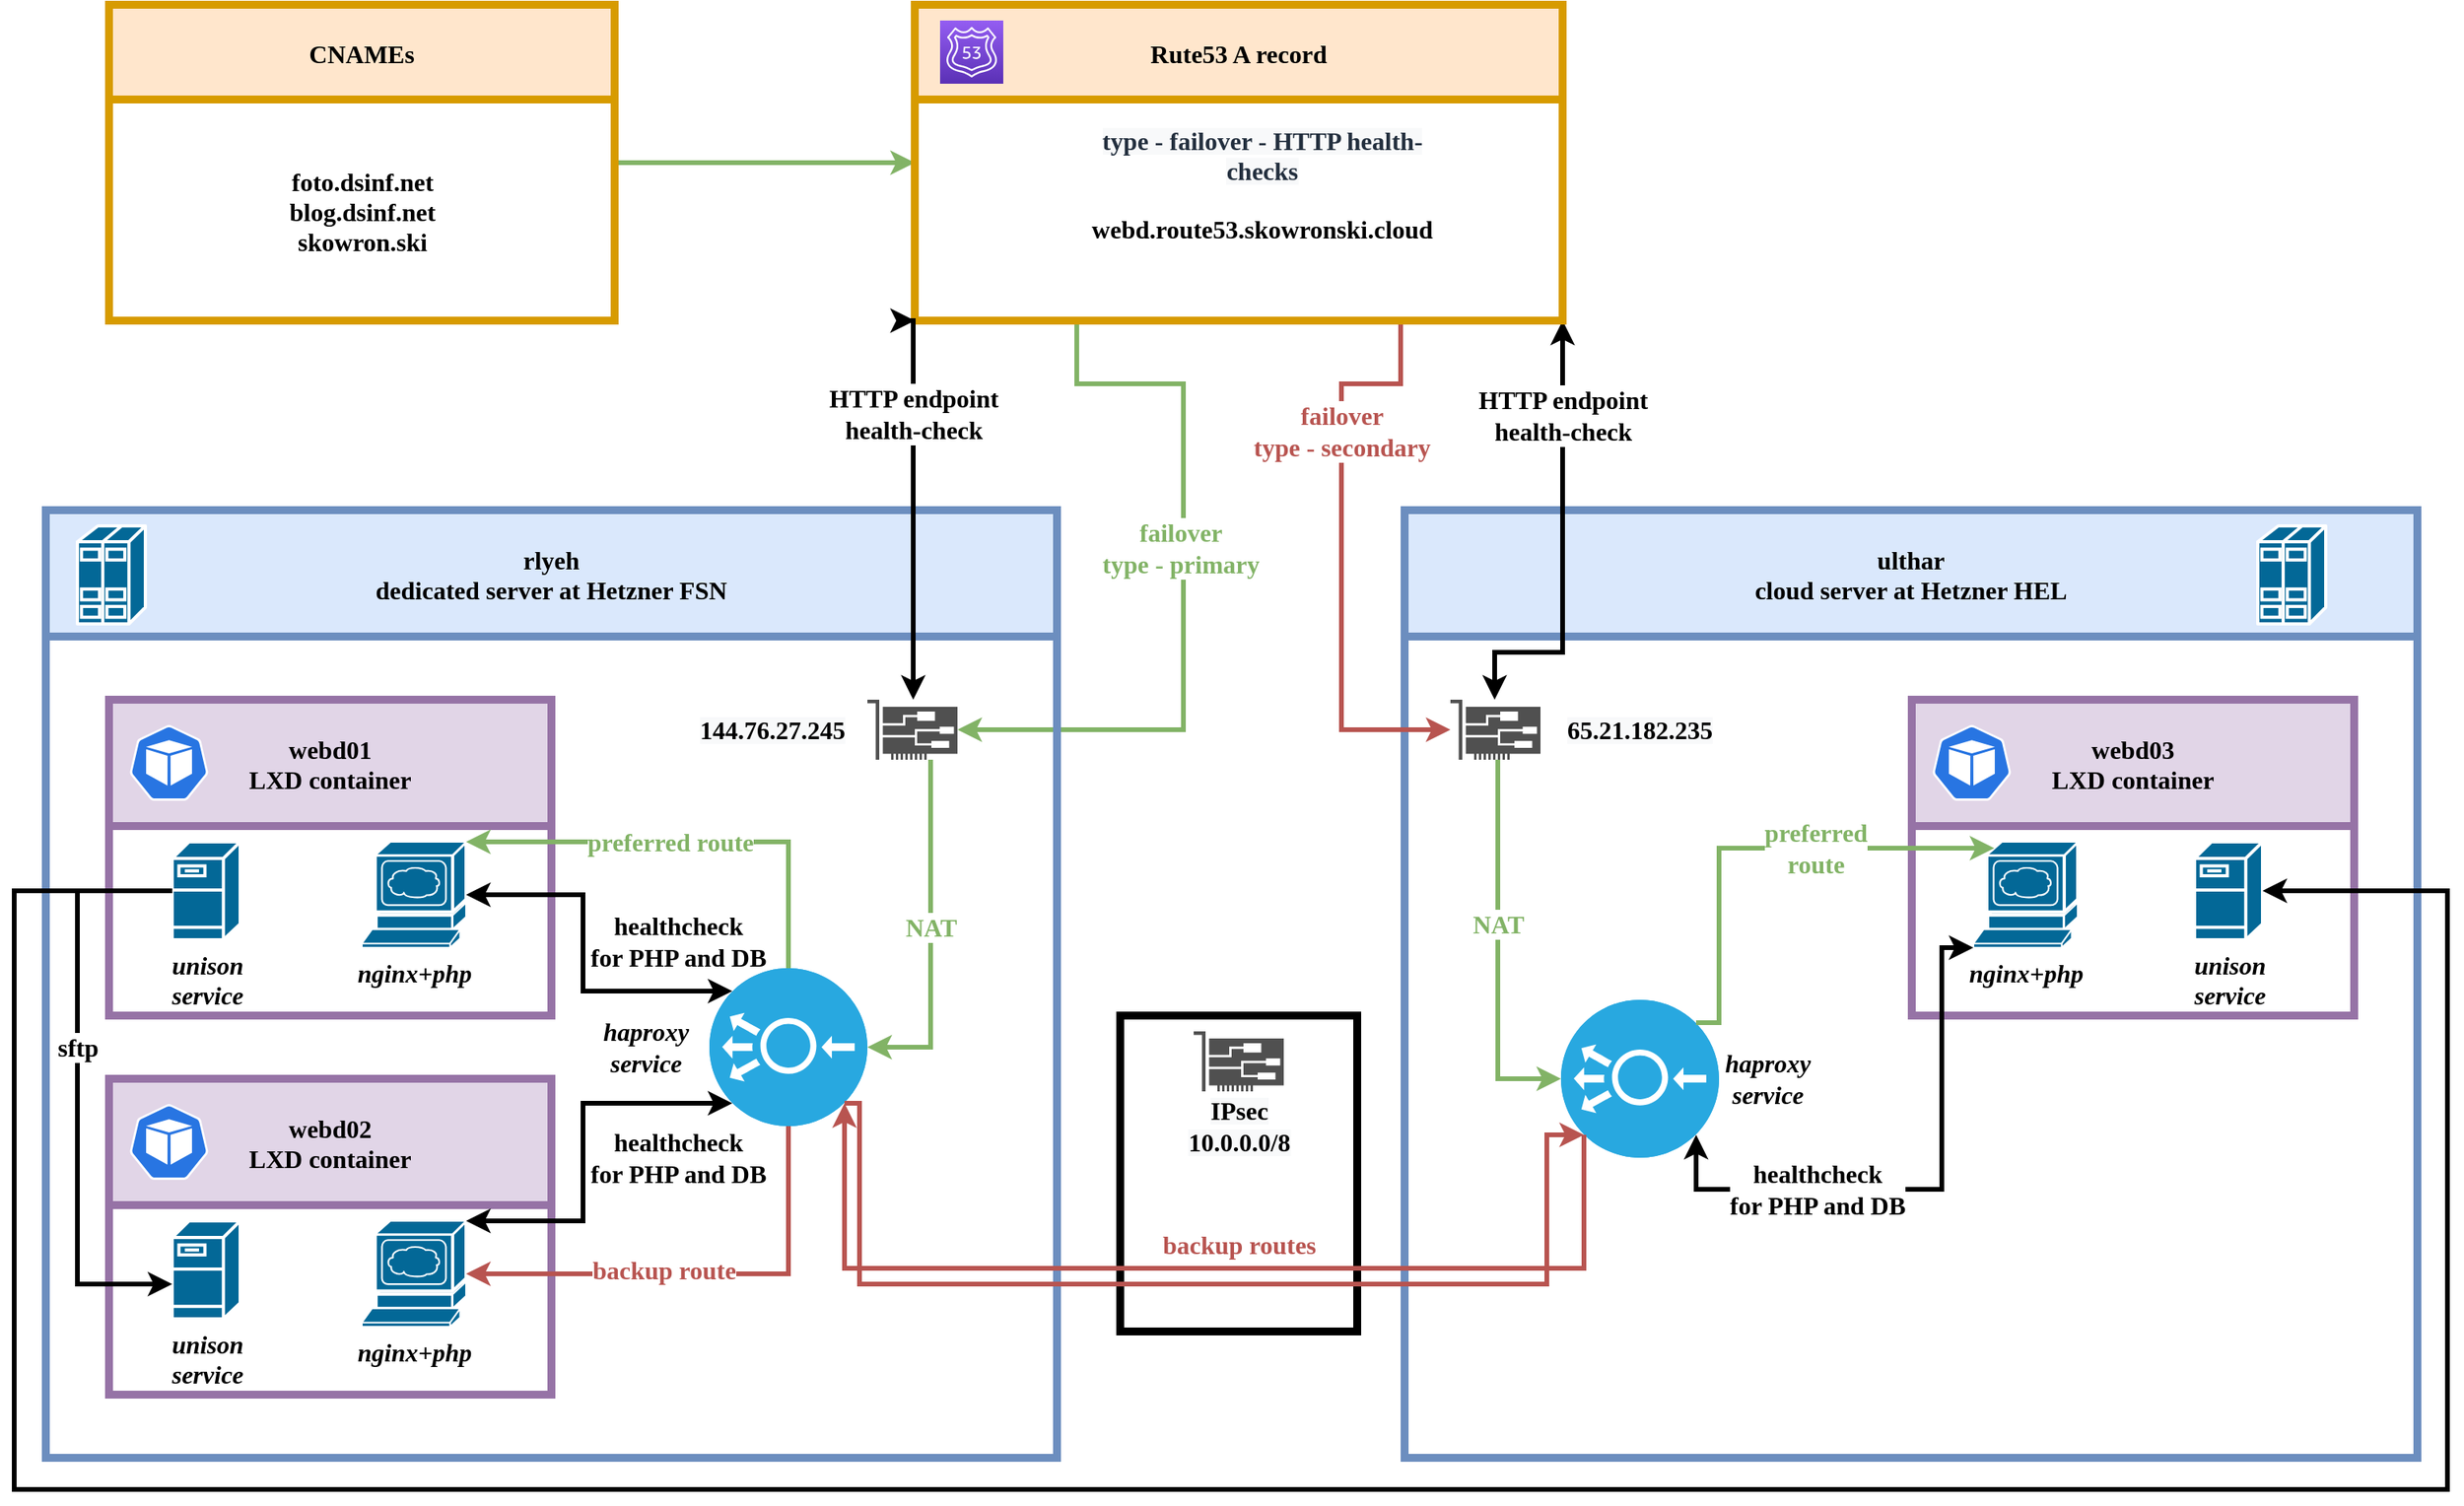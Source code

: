 <mxfile compressed="false" version="15.4.0" type="device">
  <diagram id="H2GnuD84dtIOk1wceh6G" name="Page-1">
    <mxGraphModel dx="1678" dy="1002" grid="1" gridSize="10" guides="1" tooltips="1" connect="1" arrows="1" fold="1" page="1" pageScale="1" pageWidth="827" pageHeight="1169" math="0" shadow="0">
      <root>
        <mxCell id="0" />
        <mxCell id="1" parent="0" />
        <mxCell id="l3x3Y-bJXq9WyvKC18MW-64" value="ulthar&#xa;cloud server at Hetzner HEL" style="swimlane;fillColor=#dae8fc;strokeColor=#6c8ebf;strokeWidth=5;startSize=80;fontFamily=Ubuntu;fontSize=16;fontStyle=1" parent="1" vertex="1">
          <mxGeometry x="920" y="360" width="641" height="600" as="geometry">
            <mxRectangle x="200" y="250" width="260" height="23" as="alternateBounds" />
          </mxGeometry>
        </mxCell>
        <mxCell id="l3x3Y-bJXq9WyvKC18MW-65" value="" style="shape=mxgraph.cisco.servers.standard_host;html=1;pointerEvents=1;dashed=0;fillColor=#036897;strokeColor=#ffffff;strokeWidth=2;verticalLabelPosition=bottom;verticalAlign=top;align=center;outlineConnect=0;fontSize=16;fontStyle=1" parent="l3x3Y-bJXq9WyvKC18MW-64" vertex="1">
          <mxGeometry x="540" y="10" width="43" height="62" as="geometry" />
        </mxCell>
        <mxCell id="l3x3Y-bJXq9WyvKC18MW-66" value="webd03&#xa;LXD container" style="swimlane;fillColor=#e1d5e7;strokeColor=#9673a6;strokeWidth=5;startSize=80;fontFamily=Ubuntu;fontSize=16;fontStyle=1" parent="l3x3Y-bJXq9WyvKC18MW-64" vertex="1">
          <mxGeometry x="321" y="120" width="280" height="200" as="geometry">
            <mxRectangle x="200" y="250" width="260" height="23" as="alternateBounds" />
          </mxGeometry>
        </mxCell>
        <mxCell id="l3x3Y-bJXq9WyvKC18MW-68" value="" style="html=1;dashed=0;whitespace=wrap;fillColor=#2875E2;strokeColor=#ffffff;points=[[0.005,0.63,0],[0.1,0.2,0],[0.9,0.2,0],[0.5,0,0],[0.995,0.63,0],[0.72,0.99,0],[0.5,1,0],[0.28,0.99,0]];shape=mxgraph.kubernetes.icon;prIcon=pod;fontFamily=Ubuntu;fontSize=16;fontStyle=1" parent="l3x3Y-bJXq9WyvKC18MW-66" vertex="1">
          <mxGeometry x="13" y="16" width="50" height="48" as="geometry" />
        </mxCell>
        <mxCell id="l3x3Y-bJXq9WyvKC18MW-69" value="unison&lt;br style=&quot;font-size: 16px;&quot;&gt;service" style="shape=mxgraph.cisco.servers.fileserver;html=1;pointerEvents=1;dashed=0;fillColor=#036897;strokeColor=#ffffff;strokeWidth=2;verticalLabelPosition=bottom;verticalAlign=top;align=center;outlineConnect=0;fontFamily=Ubuntu;fontStyle=3;fontSize=16;" parent="l3x3Y-bJXq9WyvKC18MW-66" vertex="1">
          <mxGeometry x="179" y="90" width="43" height="62" as="geometry" />
        </mxCell>
        <mxCell id="l3x3Y-bJXq9WyvKC18MW-67" value="nginx+php" style="shape=mxgraph.cisco.servers.www_server;html=1;pointerEvents=1;dashed=0;fillColor=#036897;strokeColor=#ffffff;strokeWidth=2;verticalLabelPosition=bottom;verticalAlign=top;align=center;outlineConnect=0;fontFamily=Ubuntu;fontStyle=3;fontSize=16;" parent="l3x3Y-bJXq9WyvKC18MW-66" vertex="1">
          <mxGeometry x="39" y="90" width="66" height="67" as="geometry" />
        </mxCell>
        <mxCell id="l3x3Y-bJXq9WyvKC18MW-107" value="&lt;p class=&quot;p1&quot; style=&quot;margin: 0px; font-stretch: normal; line-height: normal; font-size: 16px;&quot;&gt;&lt;br style=&quot;font-size: 16px;&quot;&gt;&lt;/p&gt;" style="pointerEvents=1;shadow=0;dashed=0;html=1;strokeColor=none;fillColor=#505050;labelPosition=center;verticalLabelPosition=bottom;verticalAlign=top;outlineConnect=0;align=center;shape=mxgraph.office.devices.nic;fontFamily=Ubuntu;fontStyle=1;fontSize=16;" parent="l3x3Y-bJXq9WyvKC18MW-64" vertex="1">
          <mxGeometry x="29" y="120" width="57" height="38" as="geometry" />
        </mxCell>
        <mxCell id="l3x3Y-bJXq9WyvKC18MW-131" value="&lt;meta charset=&quot;utf-8&quot; style=&quot;font-size: 16px;&quot;&gt;&lt;span style=&quot;color: rgb(0, 0, 0); font-family: &amp;quot;ubuntu mono&amp;quot;; font-size: 16px; font-style: normal; letter-spacing: normal; text-align: center; text-indent: 0px; text-transform: none; word-spacing: 0px; background-color: rgb(248, 249, 250); display: inline; float: none;&quot;&gt;65.21.182.235&lt;/span&gt;" style="text;html=1;strokeColor=none;fillColor=none;align=center;verticalAlign=middle;whiteSpace=wrap;rounded=0;fontFamily=Ubuntu;fontSize=16;fontStyle=1" parent="l3x3Y-bJXq9WyvKC18MW-64" vertex="1">
          <mxGeometry x="129" y="129" width="40" height="20" as="geometry" />
        </mxCell>
        <mxCell id="l3x3Y-bJXq9WyvKC18MW-79" style="edgeStyle=orthogonalEdgeStyle;rounded=0;orthogonalLoop=1;jettySize=auto;html=1;fontFamily=Ubuntu;strokeWidth=3;fillColor=#d5e8d4;strokeColor=#82b366;fontSize=16;fontStyle=1;entryX=1;entryY=0.5;entryDx=0;entryDy=0;entryPerimeter=0;" parent="l3x3Y-bJXq9WyvKC18MW-64" source="l3x3Y-bJXq9WyvKC18MW-107" target="M1DNtHqA3JjA26vqNkdp-1" edge="1">
          <mxGeometry relative="1" as="geometry">
            <Array as="points">
              <mxPoint x="59" y="360" />
            </Array>
            <mxPoint x="99" y="250" as="targetPoint" />
          </mxGeometry>
        </mxCell>
        <mxCell id="l3x3Y-bJXq9WyvKC18MW-80" value="NAT" style="edgeLabel;html=1;align=center;verticalAlign=middle;resizable=0;points=[];fontFamily=Ubuntu;fontSize=16;fontStyle=1;fontColor=#82B366;" parent="l3x3Y-bJXq9WyvKC18MW-79" vertex="1" connectable="0">
          <mxGeometry x="0.071" y="-2" relative="1" as="geometry">
            <mxPoint x="2" y="-26" as="offset" />
          </mxGeometry>
        </mxCell>
        <mxCell id="M1DNtHqA3JjA26vqNkdp-1" value="" style="fillColor=#28A8E0;verticalLabelPosition=bottom;html=1;strokeColor=#ffffff;verticalAlign=top;align=center;points=[[0.145,0.145,0],[0.5,0,0],[0.855,0.145,0],[1,0.5,0],[0.855,0.855,0],[0.5,1,0],[0.145,0.855,0],[0,0.5,0]];pointerEvents=1;shape=mxgraph.cisco_safe.compositeIcon;bgIcon=ellipse;resIcon=mxgraph.cisco_safe.capability.load_balancer;fontFamily=Ubuntu;rotation=-180;fontSize=16;fontStyle=1" vertex="1" parent="l3x3Y-bJXq9WyvKC18MW-64">
          <mxGeometry x="99" y="310" width="100" height="100" as="geometry" />
        </mxCell>
        <mxCell id="M1DNtHqA3JjA26vqNkdp-3" value="&lt;font color=&quot;#82b366&quot;&gt;preferred&lt;br&gt;route&lt;/font&gt;" style="edgeStyle=orthogonalEdgeStyle;rounded=0;orthogonalLoop=1;jettySize=auto;html=1;exitX=0.145;exitY=0.855;exitDx=0;exitDy=0;exitPerimeter=0;entryX=0.2;entryY=0.06;entryDx=0;entryDy=0;fontFamily=Ubuntu;strokeWidth=3;fillColor=#d5e8d4;strokeColor=#82b366;entryPerimeter=0;fontSize=16;fontStyle=1" edge="1" parent="l3x3Y-bJXq9WyvKC18MW-64" source="M1DNtHqA3JjA26vqNkdp-1" target="l3x3Y-bJXq9WyvKC18MW-67">
          <mxGeometry x="0.243" relative="1" as="geometry">
            <Array as="points">
              <mxPoint x="199" y="325" />
              <mxPoint x="199" y="214" />
            </Array>
            <mxPoint as="offset" />
            <mxPoint x="193" y="520" as="sourcePoint" />
            <mxPoint x="-11" y="440" as="targetPoint" />
          </mxGeometry>
        </mxCell>
        <mxCell id="M1DNtHqA3JjA26vqNkdp-2" value="haproxy&lt;br style=&quot;font-size: 16px;&quot;&gt;service" style="text;html=1;strokeColor=none;fillColor=none;align=center;verticalAlign=middle;whiteSpace=wrap;rounded=0;fontFamily=Ubuntu;fontStyle=3;fontSize=16;" vertex="1" parent="l3x3Y-bJXq9WyvKC18MW-64">
          <mxGeometry x="210" y="350" width="40" height="20" as="geometry" />
        </mxCell>
        <mxCell id="M1DNtHqA3JjA26vqNkdp-5" style="edgeStyle=orthogonalEdgeStyle;rounded=0;orthogonalLoop=1;jettySize=auto;html=1;entryX=0.145;entryY=0.145;entryDx=0;entryDy=0;fontFamily=Ubuntu;strokeWidth=3;startArrow=classic;startFill=1;entryPerimeter=0;fontSize=16;fontStyle=1;exitX=0;exitY=1;exitDx=0;exitDy=0;exitPerimeter=0;" edge="1" parent="l3x3Y-bJXq9WyvKC18MW-64" source="l3x3Y-bJXq9WyvKC18MW-67" target="M1DNtHqA3JjA26vqNkdp-1">
          <mxGeometry relative="1" as="geometry">
            <Array as="points">
              <mxPoint x="340" y="277" />
              <mxPoint x="340" y="430" />
              <mxPoint x="185" y="430" />
            </Array>
            <mxPoint x="187.5" y="441.0" as="sourcePoint" />
            <mxPoint x="19" y="380" as="targetPoint" />
          </mxGeometry>
        </mxCell>
        <mxCell id="M1DNtHqA3JjA26vqNkdp-6" value="healthcheck&lt;br&gt;for PHP and DB" style="edgeLabel;html=1;align=center;verticalAlign=middle;resizable=0;points=[];fontFamily=Ubuntu;fontSize=16;fontStyle=1" vertex="1" connectable="0" parent="M1DNtHqA3JjA26vqNkdp-5">
          <mxGeometry x="0.216" relative="1" as="geometry">
            <mxPoint x="-32" as="offset" />
          </mxGeometry>
        </mxCell>
        <mxCell id="l3x3Y-bJXq9WyvKC18MW-125" style="edgeStyle=orthogonalEdgeStyle;rounded=0;orthogonalLoop=1;jettySize=auto;html=1;exitX=1;exitY=0.5;exitDx=0;exitDy=0;fontFamily=Ubuntu;fontSize=16;startArrow=none;startFill=0;endArrow=classic;endFill=1;strokeWidth=3;fillColor=#d5e8d4;strokeColor=#82b366;entryX=0;entryY=0.5;entryDx=0;entryDy=0;fontStyle=1" parent="1" source="l3x3Y-bJXq9WyvKC18MW-126" target="l3x3Y-bJXq9WyvKC18MW-127" edge="1">
          <mxGeometry relative="1" as="geometry">
            <mxPoint x="1129" y="481" as="targetPoint" />
          </mxGeometry>
        </mxCell>
        <mxCell id="l3x3Y-bJXq9WyvKC18MW-126" value="CNAMEs" style="swimlane;fontFamily=Ubuntu;fontSize=16;strokeWidth=5;startSize=60;fillColor=#ffe6cc;strokeColor=#d79b00;fontStyle=1" parent="1" vertex="1">
          <mxGeometry x="100" y="40" width="320" height="200" as="geometry" />
        </mxCell>
        <mxCell id="l3x3Y-bJXq9WyvKC18MW-119" value="" style="shape=image;verticalLabelPosition=bottom;labelBackgroundColor=#ffffff;verticalAlign=top;aspect=fixed;imageAspect=0;image=https://www.underconsideration.com/brandnew/archives/cloudflare_logo.png;fontSize=16;fontStyle=1" parent="l3x3Y-bJXq9WyvKC18MW-126" vertex="1">
          <mxGeometry x="10" y="15" width="87.15" height="30" as="geometry" />
        </mxCell>
        <mxCell id="l3x3Y-bJXq9WyvKC18MW-124" value="&lt;p class=&quot;p1&quot; style=&quot;font-size: 16px;&quot;&gt;&lt;span class=&quot;s1&quot; style=&quot;font-size: 16px;&quot;&gt;foto.dsinf.net&lt;br style=&quot;font-size: 16px;&quot;&gt;blog.dsinf.net&lt;br style=&quot;font-size: 16px;&quot;&gt;&lt;/span&gt;&lt;span style=&quot;font-size: 16px;&quot;&gt;skowron.ski&lt;/span&gt;&lt;/p&gt;" style="text;whiteSpace=wrap;html=1;fontFamily=Ubuntu Mono;fontStyle=1;fontSize=16;align=center;" parent="l3x3Y-bJXq9WyvKC18MW-126" vertex="1">
          <mxGeometry x="96.5" y="80" width="127" height="100" as="geometry" />
        </mxCell>
        <mxCell id="l3x3Y-bJXq9WyvKC18MW-145" style="edgeStyle=orthogonalEdgeStyle;rounded=0;orthogonalLoop=1;jettySize=auto;html=1;fontFamily=Ubuntu;fontSize=16;startArrow=none;startFill=0;endArrow=classic;endFill=1;strokeWidth=3;fillColor=#d5e8d4;strokeColor=#82b366;exitX=0.25;exitY=1;exitDx=0;exitDy=0;fontStyle=1" parent="1" source="l3x3Y-bJXq9WyvKC18MW-127" target="l3x3Y-bJXq9WyvKC18MW-104" edge="1">
          <mxGeometry relative="1" as="geometry">
            <mxPoint x="780" y="240" as="sourcePoint" />
            <Array as="points">
              <mxPoint x="713" y="280" />
              <mxPoint x="780" y="280" />
              <mxPoint x="780" y="499" />
            </Array>
          </mxGeometry>
        </mxCell>
        <mxCell id="l3x3Y-bJXq9WyvKC18MW-148" value="failover&lt;br style=&quot;font-size: 16px;&quot;&gt;type - primary" style="edgeLabel;html=1;align=center;verticalAlign=middle;resizable=0;points=[];fontSize=16;fontFamily=Ubuntu;fontStyle=1;fontColor=#82B366;" parent="l3x3Y-bJXq9WyvKC18MW-145" vertex="1" connectable="0">
          <mxGeometry x="-0.098" y="-2" relative="1" as="geometry">
            <mxPoint as="offset" />
          </mxGeometry>
        </mxCell>
        <mxCell id="l3x3Y-bJXq9WyvKC18MW-146" style="edgeStyle=orthogonalEdgeStyle;rounded=0;orthogonalLoop=1;jettySize=auto;html=1;fontFamily=Ubuntu;fontSize=16;startArrow=none;startFill=0;endArrow=classic;endFill=1;strokeWidth=3;fillColor=#f8cecc;strokeColor=#b85450;exitX=0.75;exitY=1;exitDx=0;exitDy=0;fontStyle=1" parent="1" source="l3x3Y-bJXq9WyvKC18MW-127" target="l3x3Y-bJXq9WyvKC18MW-107" edge="1">
          <mxGeometry relative="1" as="geometry">
            <mxPoint x="880" y="240" as="sourcePoint" />
            <Array as="points">
              <mxPoint x="917" y="280" />
              <mxPoint x="880" y="280" />
              <mxPoint x="880" y="499" />
            </Array>
          </mxGeometry>
        </mxCell>
        <mxCell id="l3x3Y-bJXq9WyvKC18MW-149" value="failover&lt;br style=&quot;font-size: 16px;&quot;&gt;type - secondary" style="edgeLabel;html=1;align=center;verticalAlign=middle;resizable=0;points=[];fontSize=16;fontFamily=Ubuntu;fontColor=#B85450;fontStyle=1" parent="l3x3Y-bJXq9WyvKC18MW-146" vertex="1" connectable="0">
          <mxGeometry x="-0.188" y="-3" relative="1" as="geometry">
            <mxPoint x="3" y="-41" as="offset" />
          </mxGeometry>
        </mxCell>
        <mxCell id="l3x3Y-bJXq9WyvKC18MW-147" style="edgeStyle=orthogonalEdgeStyle;rounded=0;orthogonalLoop=1;jettySize=auto;html=1;exitX=1;exitY=1;exitDx=0;exitDy=0;fontFamily=Ubuntu;fontSize=16;startArrow=classic;startFill=1;endArrow=classic;endFill=1;strokeWidth=3;fontStyle=1" parent="1" source="l3x3Y-bJXq9WyvKC18MW-127" target="l3x3Y-bJXq9WyvKC18MW-107" edge="1">
          <mxGeometry relative="1" as="geometry">
            <Array as="points">
              <mxPoint x="1020" y="450" />
              <mxPoint x="977" y="450" />
            </Array>
          </mxGeometry>
        </mxCell>
        <mxCell id="l3x3Y-bJXq9WyvKC18MW-127" value="Rute53 A record" style="swimlane;fontFamily=Ubuntu;fontSize=16;strokeWidth=5;startSize=60;fillColor=#ffe6cc;strokeColor=#d79b00;fontStyle=1" parent="1" vertex="1">
          <mxGeometry x="610" y="40" width="410" height="200" as="geometry" />
        </mxCell>
        <mxCell id="l3x3Y-bJXq9WyvKC18MW-130" value="" style="points=[[0,0,0],[0.25,0,0],[0.5,0,0],[0.75,0,0],[1,0,0],[0,1,0],[0.25,1,0],[0.5,1,0],[0.75,1,0],[1,1,0],[0,0.25,0],[0,0.5,0],[0,0.75,0],[1,0.25,0],[1,0.5,0],[1,0.75,0]];outlineConnect=0;fontColor=#232F3E;gradientColor=#945DF2;gradientDirection=north;fillColor=#5A30B5;strokeColor=#ffffff;dashed=0;verticalLabelPosition=bottom;verticalAlign=top;align=center;html=1;fontSize=16;fontStyle=1;aspect=fixed;shape=mxgraph.aws4.resourceIcon;resIcon=mxgraph.aws4.route_53;fontFamily=Ubuntu;" parent="l3x3Y-bJXq9WyvKC18MW-127" vertex="1">
          <mxGeometry x="16" y="10" width="40" height="40" as="geometry" />
        </mxCell>
        <mxCell id="l3x3Y-bJXq9WyvKC18MW-122" value="&lt;span style=&quot;color: rgb(35, 47, 62); font-family: ubuntu; font-size: 16px; font-style: normal; letter-spacing: normal; text-indent: 0px; text-transform: none; word-spacing: 0px; background-color: rgb(248, 249, 250); display: inline; float: none;&quot;&gt;type - failover - HTTP health-checks&lt;/span&gt;" style="text;whiteSpace=wrap;html=1;fontSize=16;fontFamily=Ubuntu;align=center;fontStyle=1" parent="l3x3Y-bJXq9WyvKC18MW-127" vertex="1">
          <mxGeometry x="114" y="70" width="212" height="60" as="geometry" />
        </mxCell>
        <mxCell id="l3x3Y-bJXq9WyvKC18MW-121" value="&lt;p class=&quot;p1&quot; style=&quot;font-size: 16px;&quot;&gt;&lt;span class=&quot;s1&quot; style=&quot;font-size: 16px;&quot;&gt;webd.route53.skowronski.cloud&lt;/span&gt;&lt;/p&gt;" style="text;whiteSpace=wrap;html=1;fontFamily=Ubuntu Mono;fontStyle=1;fontSize=16;align=center;" parent="l3x3Y-bJXq9WyvKC18MW-127" vertex="1">
          <mxGeometry x="100" y="110" width="240" height="50" as="geometry" />
        </mxCell>
        <mxCell id="l3x3Y-bJXq9WyvKC18MW-6" value="rlyeh&#xa;dedicated server at Hetzner FSN" style="swimlane;fillColor=#dae8fc;strokeColor=#6c8ebf;strokeWidth=5;startSize=80;fontFamily=Ubuntu;fontSize=16;fontStyle=1" parent="1" vertex="1">
          <mxGeometry x="60" y="360" width="640" height="600" as="geometry">
            <mxRectangle x="200" y="250" width="260" height="23" as="alternateBounds" />
          </mxGeometry>
        </mxCell>
        <mxCell id="l3x3Y-bJXq9WyvKC18MW-5" value="" style="shape=mxgraph.cisco.servers.standard_host;html=1;pointerEvents=1;dashed=0;fillColor=#036897;strokeColor=#ffffff;strokeWidth=2;verticalLabelPosition=bottom;verticalAlign=top;align=center;outlineConnect=0;fontSize=16;fontStyle=1" parent="l3x3Y-bJXq9WyvKC18MW-6" vertex="1">
          <mxGeometry x="20" y="10" width="43" height="62" as="geometry" />
        </mxCell>
        <mxCell id="l3x3Y-bJXq9WyvKC18MW-11" value="webd01&#xa;LXD container" style="swimlane;fillColor=#e1d5e7;strokeColor=#9673a6;strokeWidth=5;startSize=80;fontFamily=Ubuntu;fontSize=16;fontStyle=1" parent="l3x3Y-bJXq9WyvKC18MW-6" vertex="1">
          <mxGeometry x="40" y="120" width="280" height="200" as="geometry">
            <mxRectangle x="200" y="250" width="260" height="23" as="alternateBounds" />
          </mxGeometry>
        </mxCell>
        <mxCell id="l3x3Y-bJXq9WyvKC18MW-13" value="nginx+php" style="shape=mxgraph.cisco.servers.www_server;html=1;pointerEvents=1;dashed=0;fillColor=#036897;strokeColor=#ffffff;strokeWidth=2;verticalLabelPosition=bottom;verticalAlign=top;align=center;outlineConnect=0;fontFamily=Ubuntu;fontStyle=3;fontSize=16;" parent="l3x3Y-bJXq9WyvKC18MW-11" vertex="1">
          <mxGeometry x="160" y="90" width="66" height="67" as="geometry" />
        </mxCell>
        <mxCell id="l3x3Y-bJXq9WyvKC18MW-9" value="" style="html=1;dashed=0;whitespace=wrap;fillColor=#2875E2;strokeColor=#ffffff;points=[[0.005,0.63,0],[0.1,0.2,0],[0.9,0.2,0],[0.5,0,0],[0.995,0.63,0],[0.72,0.99,0],[0.5,1,0],[0.28,0.99,0]];shape=mxgraph.kubernetes.icon;prIcon=pod;fontFamily=Ubuntu;fontSize=16;fontStyle=1" parent="l3x3Y-bJXq9WyvKC18MW-11" vertex="1">
          <mxGeometry x="13" y="16" width="50" height="48" as="geometry" />
        </mxCell>
        <mxCell id="l3x3Y-bJXq9WyvKC18MW-38" value="unison&lt;br style=&quot;font-size: 16px;&quot;&gt;service" style="shape=mxgraph.cisco.servers.fileserver;html=1;pointerEvents=1;dashed=0;fillColor=#036897;strokeColor=#ffffff;strokeWidth=2;verticalLabelPosition=bottom;verticalAlign=top;align=center;outlineConnect=0;fontFamily=Ubuntu;fontStyle=3;fontSize=16;" parent="l3x3Y-bJXq9WyvKC18MW-11" vertex="1">
          <mxGeometry x="40" y="90" width="43" height="62" as="geometry" />
        </mxCell>
        <mxCell id="l3x3Y-bJXq9WyvKC18MW-23" value="webd02 &#xa;LXD container" style="swimlane;fillColor=#e1d5e7;strokeColor=#9673a6;strokeWidth=5;startSize=80;fontFamily=Ubuntu;fontSize=16;fontStyle=1" parent="l3x3Y-bJXq9WyvKC18MW-6" vertex="1">
          <mxGeometry x="40" y="360" width="280" height="200" as="geometry">
            <mxRectangle x="200" y="250" width="260" height="23" as="alternateBounds" />
          </mxGeometry>
        </mxCell>
        <mxCell id="l3x3Y-bJXq9WyvKC18MW-24" value="nginx+php" style="shape=mxgraph.cisco.servers.www_server;html=1;pointerEvents=1;dashed=0;fillColor=#036897;strokeColor=#ffffff;strokeWidth=2;verticalLabelPosition=bottom;verticalAlign=top;align=center;outlineConnect=0;fontFamily=Ubuntu;fontStyle=3;fontSize=16;" parent="l3x3Y-bJXq9WyvKC18MW-23" vertex="1">
          <mxGeometry x="160" y="90" width="66" height="67" as="geometry" />
        </mxCell>
        <mxCell id="l3x3Y-bJXq9WyvKC18MW-25" value="" style="html=1;dashed=0;whitespace=wrap;fillColor=#2875E2;strokeColor=#ffffff;points=[[0.005,0.63,0],[0.1,0.2,0],[0.9,0.2,0],[0.5,0,0],[0.995,0.63,0],[0.72,0.99,0],[0.5,1,0],[0.28,0.99,0]];shape=mxgraph.kubernetes.icon;prIcon=pod;fontFamily=Ubuntu;fontSize=16;fontStyle=1" parent="l3x3Y-bJXq9WyvKC18MW-23" vertex="1">
          <mxGeometry x="13" y="16" width="50" height="48" as="geometry" />
        </mxCell>
        <mxCell id="l3x3Y-bJXq9WyvKC18MW-39" value="unison&lt;br style=&quot;font-size: 16px;&quot;&gt;service" style="shape=mxgraph.cisco.servers.fileserver;html=1;pointerEvents=1;dashed=0;fillColor=#036897;strokeColor=#ffffff;strokeWidth=2;verticalLabelPosition=bottom;verticalAlign=top;align=center;outlineConnect=0;fontFamily=Ubuntu;fontStyle=3;fontSize=16;" parent="l3x3Y-bJXq9WyvKC18MW-23" vertex="1">
          <mxGeometry x="40" y="90" width="43" height="62" as="geometry" />
        </mxCell>
        <mxCell id="l3x3Y-bJXq9WyvKC18MW-27" style="edgeStyle=orthogonalEdgeStyle;rounded=0;orthogonalLoop=1;jettySize=auto;html=1;exitX=0.855;exitY=0.855;exitDx=0;exitDy=0;exitPerimeter=0;entryX=1;entryY=0.5;entryDx=0;entryDy=0;fontFamily=Ubuntu;strokeWidth=3;startArrow=classic;startFill=1;entryPerimeter=0;fontSize=16;fontStyle=1" parent="l3x3Y-bJXq9WyvKC18MW-6" source="l3x3Y-bJXq9WyvKC18MW-10" target="l3x3Y-bJXq9WyvKC18MW-13" edge="1">
          <mxGeometry relative="1" as="geometry">
            <Array as="points">
              <mxPoint x="340" y="305" />
              <mxPoint x="340" y="244" />
            </Array>
          </mxGeometry>
        </mxCell>
        <mxCell id="l3x3Y-bJXq9WyvKC18MW-29" value="healthcheck&lt;br&gt;for PHP and DB" style="edgeLabel;html=1;align=center;verticalAlign=middle;resizable=0;points=[];fontFamily=Ubuntu;fontSize=16;fontStyle=1" parent="l3x3Y-bJXq9WyvKC18MW-27" vertex="1" connectable="0">
          <mxGeometry x="0.216" relative="1" as="geometry">
            <mxPoint x="60" y="13" as="offset" />
          </mxGeometry>
        </mxCell>
        <mxCell id="l3x3Y-bJXq9WyvKC18MW-30" value="&lt;font color=&quot;#82b366&quot;&gt;preferred route&lt;/font&gt;" style="edgeStyle=orthogonalEdgeStyle;rounded=0;orthogonalLoop=1;jettySize=auto;html=1;exitX=0.5;exitY=1;exitDx=0;exitDy=0;exitPerimeter=0;entryX=1;entryY=0;entryDx=0;entryDy=0;fontFamily=Ubuntu;strokeWidth=3;fillColor=#d5e8d4;strokeColor=#82b366;entryPerimeter=0;fontSize=16;fontStyle=1" parent="l3x3Y-bJXq9WyvKC18MW-6" source="l3x3Y-bJXq9WyvKC18MW-10" target="l3x3Y-bJXq9WyvKC18MW-13" edge="1">
          <mxGeometry x="0.095" relative="1" as="geometry">
            <Array as="points">
              <mxPoint x="470" y="210" />
            </Array>
            <mxPoint as="offset" />
          </mxGeometry>
        </mxCell>
        <mxCell id="l3x3Y-bJXq9WyvKC18MW-10" value="" style="fillColor=#28A8E0;verticalLabelPosition=bottom;html=1;strokeColor=#ffffff;verticalAlign=top;align=center;points=[[0.145,0.145,0],[0.5,0,0],[0.855,0.145,0],[1,0.5,0],[0.855,0.855,0],[0.5,1,0],[0.145,0.855,0],[0,0.5,0]];pointerEvents=1;shape=mxgraph.cisco_safe.compositeIcon;bgIcon=ellipse;resIcon=mxgraph.cisco_safe.capability.load_balancer;fontFamily=Ubuntu;rotation=-180;fontSize=16;fontStyle=1" parent="l3x3Y-bJXq9WyvKC18MW-6" vertex="1">
          <mxGeometry x="420" y="290" width="100" height="100" as="geometry" />
        </mxCell>
        <mxCell id="l3x3Y-bJXq9WyvKC18MW-26" value="haproxy&lt;br style=&quot;font-size: 16px;&quot;&gt;service" style="text;html=1;strokeColor=none;fillColor=none;align=center;verticalAlign=middle;whiteSpace=wrap;rounded=0;fontFamily=Ubuntu;fontStyle=3;fontSize=16;" parent="l3x3Y-bJXq9WyvKC18MW-6" vertex="1">
          <mxGeometry x="360" y="330" width="40" height="20" as="geometry" />
        </mxCell>
        <mxCell id="l3x3Y-bJXq9WyvKC18MW-32" style="edgeStyle=orthogonalEdgeStyle;rounded=0;orthogonalLoop=1;jettySize=auto;html=1;exitX=0.5;exitY=0;exitDx=0;exitDy=0;exitPerimeter=0;fontFamily=Ubuntu;strokeWidth=3;fillColor=#f8cecc;strokeColor=#b85450;entryX=1;entryY=0.5;entryDx=0;entryDy=0;entryPerimeter=0;fontSize=16;fontStyle=1" parent="l3x3Y-bJXq9WyvKC18MW-6" source="l3x3Y-bJXq9WyvKC18MW-10" target="l3x3Y-bJXq9WyvKC18MW-24" edge="1">
          <mxGeometry relative="1" as="geometry">
            <mxPoint x="320" y="520" as="targetPoint" />
            <Array as="points">
              <mxPoint x="470" y="484" />
            </Array>
          </mxGeometry>
        </mxCell>
        <mxCell id="l3x3Y-bJXq9WyvKC18MW-33" value="backup route" style="edgeLabel;html=1;align=center;verticalAlign=middle;resizable=0;points=[];fontFamily=Ubuntu;fontColor=#B85450;fontSize=16;fontStyle=1" parent="l3x3Y-bJXq9WyvKC18MW-32" vertex="1" connectable="0">
          <mxGeometry x="0.364" y="-2" relative="1" as="geometry">
            <mxPoint x="30" y="-1" as="offset" />
          </mxGeometry>
        </mxCell>
        <mxCell id="l3x3Y-bJXq9WyvKC18MW-104" value="&lt;p class=&quot;p1&quot; style=&quot;margin: 0px; font-stretch: normal; line-height: normal; font-size: 16px;&quot;&gt;&lt;br style=&quot;font-size: 16px;&quot;&gt;&lt;/p&gt;" style="pointerEvents=1;shadow=0;dashed=0;html=1;strokeColor=none;fillColor=#505050;labelPosition=center;verticalLabelPosition=bottom;verticalAlign=top;outlineConnect=0;align=center;shape=mxgraph.office.devices.nic;fontFamily=Ubuntu;fontSize=16;fontStyle=1" parent="l3x3Y-bJXq9WyvKC18MW-6" vertex="1">
          <mxGeometry x="520" y="120" width="57" height="38" as="geometry" />
        </mxCell>
        <mxCell id="l3x3Y-bJXq9WyvKC18MW-132" value="&lt;meta charset=&quot;utf-8&quot; style=&quot;font-size: 16px;&quot;&gt;&lt;span style=&quot;color: rgb(0, 0, 0); font-family: ubuntu; font-size: 16px; font-style: normal; letter-spacing: normal; text-align: center; text-indent: 0px; text-transform: none; word-spacing: 0px; background-color: rgb(248, 249, 250);&quot;&gt;&lt;font face=&quot;Ubuntu Mono&quot; style=&quot;font-size: 16px;&quot;&gt;144.76.27.245&lt;/font&gt;&lt;/span&gt;" style="text;html=1;strokeColor=none;fillColor=none;align=center;verticalAlign=middle;whiteSpace=wrap;rounded=0;fontFamily=Ubuntu;fontSize=16;fontStyle=1" parent="l3x3Y-bJXq9WyvKC18MW-6" vertex="1">
          <mxGeometry x="440" y="129" width="40" height="20" as="geometry" />
        </mxCell>
        <mxCell id="l3x3Y-bJXq9WyvKC18MW-138" style="edgeStyle=orthogonalEdgeStyle;rounded=0;orthogonalLoop=1;jettySize=auto;html=1;entryX=0;entryY=0.5;entryDx=0;entryDy=0;entryPerimeter=0;fontFamily=Ubuntu;strokeWidth=3;fillColor=#d5e8d4;strokeColor=#82b366;fontSize=16;fontStyle=1" parent="l3x3Y-bJXq9WyvKC18MW-6" source="l3x3Y-bJXq9WyvKC18MW-104" target="l3x3Y-bJXq9WyvKC18MW-10" edge="1">
          <mxGeometry relative="1" as="geometry">
            <Array as="points">
              <mxPoint x="560" y="340" />
            </Array>
            <mxPoint x="789" y="168.0" as="sourcePoint" />
            <mxPoint x="1034.58" y="273.5" as="targetPoint" />
          </mxGeometry>
        </mxCell>
        <mxCell id="l3x3Y-bJXq9WyvKC18MW-139" value="NAT" style="edgeLabel;html=1;align=center;verticalAlign=middle;resizable=0;points=[];fontFamily=Ubuntu;fontSize=16;fontStyle=1;fontColor=#82B366;" parent="l3x3Y-bJXq9WyvKC18MW-138" vertex="1" connectable="0">
          <mxGeometry x="0.071" y="-2" relative="1" as="geometry">
            <mxPoint x="2" y="-13" as="offset" />
          </mxGeometry>
        </mxCell>
        <mxCell id="l3x3Y-bJXq9WyvKC18MW-150" style="edgeStyle=orthogonalEdgeStyle;rounded=0;orthogonalLoop=1;jettySize=auto;html=1;exitX=0;exitY=0.5;exitDx=0;exitDy=0;exitPerimeter=0;fontFamily=Ubuntu;fontSize=16;startArrow=none;startFill=0;endArrow=classic;endFill=1;strokeWidth=3;fontStyle=1" parent="l3x3Y-bJXq9WyvKC18MW-6" source="l3x3Y-bJXq9WyvKC18MW-38" target="l3x3Y-bJXq9WyvKC18MW-39" edge="1">
          <mxGeometry relative="1" as="geometry">
            <Array as="points">
              <mxPoint x="20" y="241" />
              <mxPoint x="20" y="490" />
            </Array>
          </mxGeometry>
        </mxCell>
        <mxCell id="l3x3Y-bJXq9WyvKC18MW-152" value="sftp" style="edgeLabel;html=1;align=center;verticalAlign=middle;resizable=0;points=[];fontSize=16;fontFamily=Ubuntu;fontStyle=1" parent="l3x3Y-bJXq9WyvKC18MW-150" vertex="1" connectable="0">
          <mxGeometry x="-0.206" y="-1" relative="1" as="geometry">
            <mxPoint x="1" y="12" as="offset" />
          </mxGeometry>
        </mxCell>
        <mxCell id="l3x3Y-bJXq9WyvKC18MW-28" value="healthcheck&lt;br&gt;for PHP and DB" style="edgeStyle=orthogonalEdgeStyle;rounded=0;orthogonalLoop=1;jettySize=auto;html=1;exitX=0.855;exitY=0.145;exitDx=0;exitDy=0;exitPerimeter=0;fontFamily=Ubuntu;strokeWidth=3;endArrow=classic;endFill=1;startArrow=classic;startFill=1;entryX=1;entryY=0;entryDx=0;entryDy=0;entryPerimeter=0;fontSize=16;fontStyle=1" parent="l3x3Y-bJXq9WyvKC18MW-6" source="l3x3Y-bJXq9WyvKC18MW-10" target="l3x3Y-bJXq9WyvKC18MW-24" edge="1">
          <mxGeometry x="-0.716" y="34" relative="1" as="geometry">
            <mxPoint x="320" y="470" as="targetPoint" />
            <Array as="points">
              <mxPoint x="340" y="376" />
              <mxPoint x="340" y="450" />
            </Array>
            <mxPoint as="offset" />
          </mxGeometry>
        </mxCell>
        <mxCell id="l3x3Y-bJXq9WyvKC18MW-141" style="edgeStyle=orthogonalEdgeStyle;rounded=0;orthogonalLoop=1;jettySize=auto;html=1;exitX=0;exitY=1;exitDx=0;exitDy=0;fontFamily=Ubuntu;fontSize=16;startArrow=classic;startFill=1;endArrow=classic;endFill=1;strokeWidth=3;fontStyle=1" parent="1" source="l3x3Y-bJXq9WyvKC18MW-127" target="l3x3Y-bJXq9WyvKC18MW-104" edge="1">
          <mxGeometry relative="1" as="geometry">
            <Array as="points">
              <mxPoint x="609" y="240" />
            </Array>
          </mxGeometry>
        </mxCell>
        <mxCell id="l3x3Y-bJXq9WyvKC18MW-143" value="HTTP endpoint&lt;br style=&quot;font-size: 16px;&quot;&gt;health-check" style="edgeLabel;html=1;align=center;verticalAlign=middle;resizable=0;points=[];fontSize=16;fontFamily=Ubuntu;fontStyle=1" parent="l3x3Y-bJXq9WyvKC18MW-141" vertex="1" connectable="0">
          <mxGeometry x="-0.695" y="3" relative="1" as="geometry">
            <mxPoint x="-3" y="23" as="offset" />
          </mxGeometry>
        </mxCell>
        <mxCell id="l3x3Y-bJXq9WyvKC18MW-144" value="HTTP endpoint&lt;br style=&quot;font-size: 16px;&quot;&gt;health-check" style="edgeLabel;html=1;align=center;verticalAlign=middle;resizable=0;points=[];fontSize=16;fontFamily=Ubuntu;fontStyle=1" parent="1" vertex="1" connectable="0">
          <mxGeometry x="1020" y="300" as="geometry" />
        </mxCell>
        <mxCell id="l3x3Y-bJXq9WyvKC18MW-151" style="edgeStyle=orthogonalEdgeStyle;rounded=0;orthogonalLoop=1;jettySize=auto;html=1;exitX=0;exitY=0.5;exitDx=0;exitDy=0;exitPerimeter=0;entryX=1;entryY=0.5;entryDx=0;entryDy=0;entryPerimeter=0;fontFamily=Ubuntu;fontSize=16;startArrow=none;startFill=0;endArrow=classic;endFill=1;strokeWidth=3;fontStyle=1" parent="1" source="l3x3Y-bJXq9WyvKC18MW-38" target="l3x3Y-bJXq9WyvKC18MW-69" edge="1">
          <mxGeometry relative="1" as="geometry">
            <Array as="points">
              <mxPoint x="40" y="601" />
              <mxPoint x="40" y="980" />
              <mxPoint x="1580" y="980" />
              <mxPoint x="1580" y="601" />
            </Array>
          </mxGeometry>
        </mxCell>
        <mxCell id="M1DNtHqA3JjA26vqNkdp-7" value="&lt;span style=&quot;color: rgb(184 , 84 , 80) ; font-family: &amp;#34;ubuntu&amp;#34; ; font-size: 16px ; font-style: normal ; font-weight: 700 ; letter-spacing: normal ; text-align: center ; text-indent: 0px ; text-transform: none ; word-spacing: 0px ; background-color: rgb(255 , 255 , 255) ; display: inline ; float: none&quot;&gt;&lt;br&gt;&lt;br&gt;&lt;/span&gt;" style="rounded=0;whiteSpace=wrap;html=1;strokeWidth=5;" vertex="1" parent="1">
          <mxGeometry x="740" y="680" width="150" height="200" as="geometry" />
        </mxCell>
        <mxCell id="M1DNtHqA3JjA26vqNkdp-8" value="&lt;p class=&quot;p1&quot; style=&quot;margin: 0px; font-stretch: normal; line-height: normal; font-size: 16px;&quot;&gt;&lt;br style=&quot;font-size: 16px;&quot;&gt;&lt;/p&gt;" style="pointerEvents=1;shadow=0;dashed=0;html=1;strokeColor=none;fillColor=#505050;labelPosition=center;verticalLabelPosition=bottom;verticalAlign=top;outlineConnect=0;align=center;shape=mxgraph.office.devices.nic;fontFamily=Ubuntu;fontSize=16;fontStyle=1" vertex="1" parent="1">
          <mxGeometry x="786.5" y="690" width="57" height="38" as="geometry" />
        </mxCell>
        <mxCell id="M1DNtHqA3JjA26vqNkdp-9" value="&lt;span style=&quot;color: rgb(0 , 0 , 0) ; font-family: &amp;#34;ubuntu&amp;#34; ; font-size: 16px ; font-style: normal ; letter-spacing: normal ; text-align: center ; text-indent: 0px ; text-transform: none ; word-spacing: 0px ; background-color: rgb(248 , 249 , 250)&quot;&gt;&lt;font face=&quot;Ubuntu Mono&quot; style=&quot;font-size: 16px&quot;&gt;IPsec&lt;br&gt;10.0.0.0/8&lt;br&gt;&lt;/font&gt;&lt;/span&gt;" style="text;html=1;strokeColor=none;fillColor=none;align=center;verticalAlign=middle;whiteSpace=wrap;rounded=0;fontFamily=Ubuntu;fontSize=16;fontStyle=1" vertex="1" parent="1">
          <mxGeometry x="792.5" y="740" width="45" height="20" as="geometry" />
        </mxCell>
        <mxCell id="M1DNtHqA3JjA26vqNkdp-10" style="edgeStyle=orthogonalEdgeStyle;rounded=0;orthogonalLoop=1;jettySize=auto;html=1;exitX=0.855;exitY=0.145;exitDx=0;exitDy=0;exitPerimeter=0;fontFamily=Ubuntu;strokeWidth=3;fillColor=#f8cecc;strokeColor=#b85450;entryX=0.145;entryY=0.145;entryDx=0;entryDy=0;entryPerimeter=0;fontSize=16;fontStyle=1;startArrow=none;startFill=0;" edge="1" parent="1" source="M1DNtHqA3JjA26vqNkdp-1" target="l3x3Y-bJXq9WyvKC18MW-10">
          <mxGeometry relative="1" as="geometry">
            <mxPoint x="840" y="893.5" as="targetPoint" />
            <Array as="points">
              <mxPoint x="1034" y="840" />
              <mxPoint x="566" y="840" />
            </Array>
            <mxPoint x="1044" y="800" as="sourcePoint" />
          </mxGeometry>
        </mxCell>
        <mxCell id="M1DNtHqA3JjA26vqNkdp-12" style="edgeStyle=orthogonalEdgeStyle;rounded=0;orthogonalLoop=1;jettySize=auto;html=1;exitX=0.855;exitY=0.145;exitDx=0;exitDy=0;exitPerimeter=0;fontFamily=Ubuntu;strokeWidth=3;fillColor=#f8cecc;strokeColor=#b85450;entryX=0.145;entryY=0.145;entryDx=0;entryDy=0;entryPerimeter=0;fontSize=16;fontStyle=1;startArrow=classic;startFill=1;endArrow=none;endFill=0;" edge="1" parent="1" source="M1DNtHqA3JjA26vqNkdp-1" target="l3x3Y-bJXq9WyvKC18MW-10">
          <mxGeometry relative="1" as="geometry">
            <mxPoint x="575.5" y="745.5" as="targetPoint" />
            <Array as="points">
              <mxPoint x="1010" y="756" />
              <mxPoint x="1010" y="850" />
              <mxPoint x="575" y="850" />
              <mxPoint x="575" y="736" />
            </Array>
            <mxPoint x="1043.5" y="765.5" as="sourcePoint" />
          </mxGeometry>
        </mxCell>
        <mxCell id="M1DNtHqA3JjA26vqNkdp-15" value="&lt;span style=&quot;color: rgb(184 , 84 , 80) ; font-family: &amp;#34;ubuntu&amp;#34; ; font-size: 16px ; font-style: normal ; font-weight: 700 ; letter-spacing: normal ; text-align: center ; text-indent: 0px ; text-transform: none ; word-spacing: 0px ; background-color: rgb(255 , 255 , 255) ; display: inline ; float: none&quot;&gt;backup routes&lt;/span&gt;" style="text;html=1;strokeColor=none;fillColor=none;align=center;verticalAlign=middle;whiteSpace=wrap;rounded=0;" vertex="1" parent="1">
          <mxGeometry x="757.5" y="810" width="115" height="30" as="geometry" />
        </mxCell>
      </root>
    </mxGraphModel>
  </diagram>
</mxfile>
